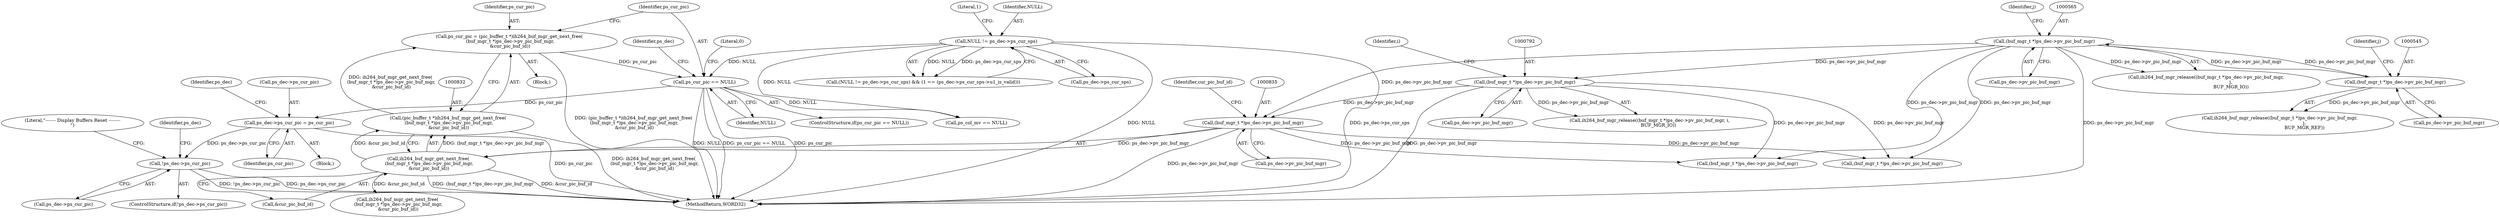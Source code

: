 digraph "0_Android_0b23c81c3dd9ec38f7e6806a3955fed1925541a0_3@pointer" {
"1000887" [label="(Call,ps_dec->ps_cur_pic = ps_cur_pic)"];
"1000842" [label="(Call,ps_cur_pic == NULL)"];
"1000829" [label="(Call,ps_cur_pic = (pic_buffer_t *)ih264_buf_mgr_get_next_free(\n (buf_mgr_t *)ps_dec->pv_pic_buf_mgr,\n &cur_pic_buf_id))"];
"1000831" [label="(Call,(pic_buffer_t *)ih264_buf_mgr_get_next_free(\n (buf_mgr_t *)ps_dec->pv_pic_buf_mgr,\n &cur_pic_buf_id))"];
"1000833" [label="(Call,ih264_buf_mgr_get_next_free(\n (buf_mgr_t *)ps_dec->pv_pic_buf_mgr,\n &cur_pic_buf_id))"];
"1000834" [label="(Call,(buf_mgr_t *)ps_dec->pv_pic_buf_mgr)"];
"1000791" [label="(Call,(buf_mgr_t *)ps_dec->pv_pic_buf_mgr)"];
"1000564" [label="(Call,(buf_mgr_t *)ps_dec->pv_pic_buf_mgr)"];
"1000544" [label="(Call,(buf_mgr_t *)ps_dec->pv_pic_buf_mgr)"];
"1000642" [label="(Call,NULL != ps_dec->ps_cur_sps)"];
"1000982" [label="(Call,!ps_dec->ps_cur_pic)"];
"1000790" [label="(Call,ih264_buf_mgr_release((buf_mgr_t *)ps_dec->pv_pic_buf_mgr, i,\n            BUF_MGR_IO))"];
"1000563" [label="(Call,ih264_buf_mgr_release((buf_mgr_t *)ps_dec->pv_pic_buf_mgr,\n                                  j,\n                                  BUF_MGR_IO))"];
"1000839" [label="(Call,&cur_pic_buf_id)"];
"1000543" [label="(Call,ih264_buf_mgr_release((buf_mgr_t *)ps_dec->pv_pic_buf_mgr,\n                                  j,\n                                  BUF_MGR_REF))"];
"1000981" [label="(ControlStructure,if(!ps_dec->ps_cur_pic))"];
"1000644" [label="(Call,ps_dec->ps_cur_sps)"];
"1000841" [label="(ControlStructure,if(ps_cur_pic == NULL))"];
"1000546" [label="(Call,ps_dec->pv_pic_buf_mgr)"];
"1000821" [label="(Block,)"];
"1000894" [label="(Identifier,ps_dec)"];
"1001001" [label="(Call,(buf_mgr_t *)ps_dec->pv_pic_buf_mgr)"];
"1000793" [label="(Call,ps_dec->pv_pic_buf_mgr)"];
"1000641" [label="(Call,(NULL != ps_dec->ps_cur_sps) && (1 == (ps_dec->ps_cur_sps->u1_is_valid)))"];
"1000848" [label="(Identifier,ps_dec)"];
"1000836" [label="(Call,ps_dec->pv_pic_buf_mgr)"];
"1000642" [label="(Call,NULL != ps_dec->ps_cur_sps)"];
"1000891" [label="(Identifier,ps_cur_pic)"];
"1000830" [label="(Identifier,ps_cur_pic)"];
"1000828" [label="(Block,)"];
"1000831" [label="(Call,(pic_buffer_t *)ih264_buf_mgr_get_next_free(\n (buf_mgr_t *)ps_dec->pv_pic_buf_mgr,\n &cur_pic_buf_id))"];
"1002159" [label="(MethodReturn,WORD32)"];
"1000648" [label="(Literal,1)"];
"1000888" [label="(Call,ps_dec->ps_cur_pic)"];
"1000564" [label="(Call,(buf_mgr_t *)ps_dec->pv_pic_buf_mgr)"];
"1000842" [label="(Call,ps_cur_pic == NULL)"];
"1000569" [label="(Identifier,j)"];
"1000887" [label="(Call,ps_dec->ps_cur_pic = ps_cur_pic)"];
"1000855" [label="(Literal,0)"];
"1000983" [label="(Call,ps_dec->ps_cur_pic)"];
"1000829" [label="(Call,ps_cur_pic = (pic_buffer_t *)ih264_buf_mgr_get_next_free(\n (buf_mgr_t *)ps_dec->pv_pic_buf_mgr,\n &cur_pic_buf_id))"];
"1000833" [label="(Call,ih264_buf_mgr_get_next_free(\n (buf_mgr_t *)ps_dec->pv_pic_buf_mgr,\n &cur_pic_buf_id))"];
"1000544" [label="(Call,(buf_mgr_t *)ps_dec->pv_pic_buf_mgr)"];
"1000843" [label="(Identifier,ps_cur_pic)"];
"1001047" [label="(Call,ih264_buf_mgr_get_next_free(\n (buf_mgr_t *)ps_dec->pv_pic_buf_mgr,\n &cur_pic_buf_id))"];
"1000876" [label="(Call,ps_col_mv == NULL)"];
"1000796" [label="(Identifier,i)"];
"1000834" [label="(Call,(buf_mgr_t *)ps_dec->pv_pic_buf_mgr)"];
"1000566" [label="(Call,ps_dec->pv_pic_buf_mgr)"];
"1001048" [label="(Call,(buf_mgr_t *)ps_dec->pv_pic_buf_mgr)"];
"1000643" [label="(Identifier,NULL)"];
"1000840" [label="(Identifier,cur_pic_buf_id)"];
"1000982" [label="(Call,!ps_dec->ps_cur_pic)"];
"1000791" [label="(Call,(buf_mgr_t *)ps_dec->pv_pic_buf_mgr)"];
"1000549" [label="(Identifier,j)"];
"1000844" [label="(Identifier,NULL)"];
"1000989" [label="(Literal,\"------- Display Buffers Reset --------\n\")"];
"1001157" [label="(Identifier,ps_dec)"];
"1000887" -> "1000821"  [label="AST: "];
"1000887" -> "1000891"  [label="CFG: "];
"1000888" -> "1000887"  [label="AST: "];
"1000891" -> "1000887"  [label="AST: "];
"1000894" -> "1000887"  [label="CFG: "];
"1000887" -> "1002159"  [label="DDG: ps_cur_pic"];
"1000842" -> "1000887"  [label="DDG: ps_cur_pic"];
"1000887" -> "1000982"  [label="DDG: ps_dec->ps_cur_pic"];
"1000842" -> "1000841"  [label="AST: "];
"1000842" -> "1000844"  [label="CFG: "];
"1000843" -> "1000842"  [label="AST: "];
"1000844" -> "1000842"  [label="AST: "];
"1000848" -> "1000842"  [label="CFG: "];
"1000855" -> "1000842"  [label="CFG: "];
"1000842" -> "1002159"  [label="DDG: ps_cur_pic"];
"1000842" -> "1002159"  [label="DDG: NULL"];
"1000842" -> "1002159"  [label="DDG: ps_cur_pic == NULL"];
"1000829" -> "1000842"  [label="DDG: ps_cur_pic"];
"1000642" -> "1000842"  [label="DDG: NULL"];
"1000842" -> "1000876"  [label="DDG: NULL"];
"1000829" -> "1000828"  [label="AST: "];
"1000829" -> "1000831"  [label="CFG: "];
"1000830" -> "1000829"  [label="AST: "];
"1000831" -> "1000829"  [label="AST: "];
"1000843" -> "1000829"  [label="CFG: "];
"1000829" -> "1002159"  [label="DDG: (pic_buffer_t *)ih264_buf_mgr_get_next_free(\n (buf_mgr_t *)ps_dec->pv_pic_buf_mgr,\n &cur_pic_buf_id)"];
"1000831" -> "1000829"  [label="DDG: ih264_buf_mgr_get_next_free(\n (buf_mgr_t *)ps_dec->pv_pic_buf_mgr,\n &cur_pic_buf_id)"];
"1000831" -> "1000833"  [label="CFG: "];
"1000832" -> "1000831"  [label="AST: "];
"1000833" -> "1000831"  [label="AST: "];
"1000831" -> "1002159"  [label="DDG: ih264_buf_mgr_get_next_free(\n (buf_mgr_t *)ps_dec->pv_pic_buf_mgr,\n &cur_pic_buf_id)"];
"1000833" -> "1000831"  [label="DDG: (buf_mgr_t *)ps_dec->pv_pic_buf_mgr"];
"1000833" -> "1000831"  [label="DDG: &cur_pic_buf_id"];
"1000833" -> "1000839"  [label="CFG: "];
"1000834" -> "1000833"  [label="AST: "];
"1000839" -> "1000833"  [label="AST: "];
"1000833" -> "1002159"  [label="DDG: (buf_mgr_t *)ps_dec->pv_pic_buf_mgr"];
"1000833" -> "1002159"  [label="DDG: &cur_pic_buf_id"];
"1000834" -> "1000833"  [label="DDG: ps_dec->pv_pic_buf_mgr"];
"1000833" -> "1001047"  [label="DDG: &cur_pic_buf_id"];
"1000834" -> "1000836"  [label="CFG: "];
"1000835" -> "1000834"  [label="AST: "];
"1000836" -> "1000834"  [label="AST: "];
"1000840" -> "1000834"  [label="CFG: "];
"1000834" -> "1002159"  [label="DDG: ps_dec->pv_pic_buf_mgr"];
"1000791" -> "1000834"  [label="DDG: ps_dec->pv_pic_buf_mgr"];
"1000564" -> "1000834"  [label="DDG: ps_dec->pv_pic_buf_mgr"];
"1000834" -> "1001001"  [label="DDG: ps_dec->pv_pic_buf_mgr"];
"1000834" -> "1001048"  [label="DDG: ps_dec->pv_pic_buf_mgr"];
"1000791" -> "1000790"  [label="AST: "];
"1000791" -> "1000793"  [label="CFG: "];
"1000792" -> "1000791"  [label="AST: "];
"1000793" -> "1000791"  [label="AST: "];
"1000796" -> "1000791"  [label="CFG: "];
"1000791" -> "1002159"  [label="DDG: ps_dec->pv_pic_buf_mgr"];
"1000791" -> "1000790"  [label="DDG: ps_dec->pv_pic_buf_mgr"];
"1000564" -> "1000791"  [label="DDG: ps_dec->pv_pic_buf_mgr"];
"1000791" -> "1001001"  [label="DDG: ps_dec->pv_pic_buf_mgr"];
"1000791" -> "1001048"  [label="DDG: ps_dec->pv_pic_buf_mgr"];
"1000564" -> "1000563"  [label="AST: "];
"1000564" -> "1000566"  [label="CFG: "];
"1000565" -> "1000564"  [label="AST: "];
"1000566" -> "1000564"  [label="AST: "];
"1000569" -> "1000564"  [label="CFG: "];
"1000564" -> "1002159"  [label="DDG: ps_dec->pv_pic_buf_mgr"];
"1000564" -> "1000544"  [label="DDG: ps_dec->pv_pic_buf_mgr"];
"1000564" -> "1000563"  [label="DDG: ps_dec->pv_pic_buf_mgr"];
"1000544" -> "1000564"  [label="DDG: ps_dec->pv_pic_buf_mgr"];
"1000564" -> "1001001"  [label="DDG: ps_dec->pv_pic_buf_mgr"];
"1000564" -> "1001048"  [label="DDG: ps_dec->pv_pic_buf_mgr"];
"1000544" -> "1000543"  [label="AST: "];
"1000544" -> "1000546"  [label="CFG: "];
"1000545" -> "1000544"  [label="AST: "];
"1000546" -> "1000544"  [label="AST: "];
"1000549" -> "1000544"  [label="CFG: "];
"1000544" -> "1000543"  [label="DDG: ps_dec->pv_pic_buf_mgr"];
"1000642" -> "1000641"  [label="AST: "];
"1000642" -> "1000644"  [label="CFG: "];
"1000643" -> "1000642"  [label="AST: "];
"1000644" -> "1000642"  [label="AST: "];
"1000648" -> "1000642"  [label="CFG: "];
"1000641" -> "1000642"  [label="CFG: "];
"1000642" -> "1002159"  [label="DDG: NULL"];
"1000642" -> "1002159"  [label="DDG: ps_dec->ps_cur_sps"];
"1000642" -> "1000641"  [label="DDG: NULL"];
"1000642" -> "1000641"  [label="DDG: ps_dec->ps_cur_sps"];
"1000642" -> "1000876"  [label="DDG: NULL"];
"1000982" -> "1000981"  [label="AST: "];
"1000982" -> "1000983"  [label="CFG: "];
"1000983" -> "1000982"  [label="AST: "];
"1000989" -> "1000982"  [label="CFG: "];
"1001157" -> "1000982"  [label="CFG: "];
"1000982" -> "1002159"  [label="DDG: !ps_dec->ps_cur_pic"];
"1000982" -> "1002159"  [label="DDG: ps_dec->ps_cur_pic"];
}
